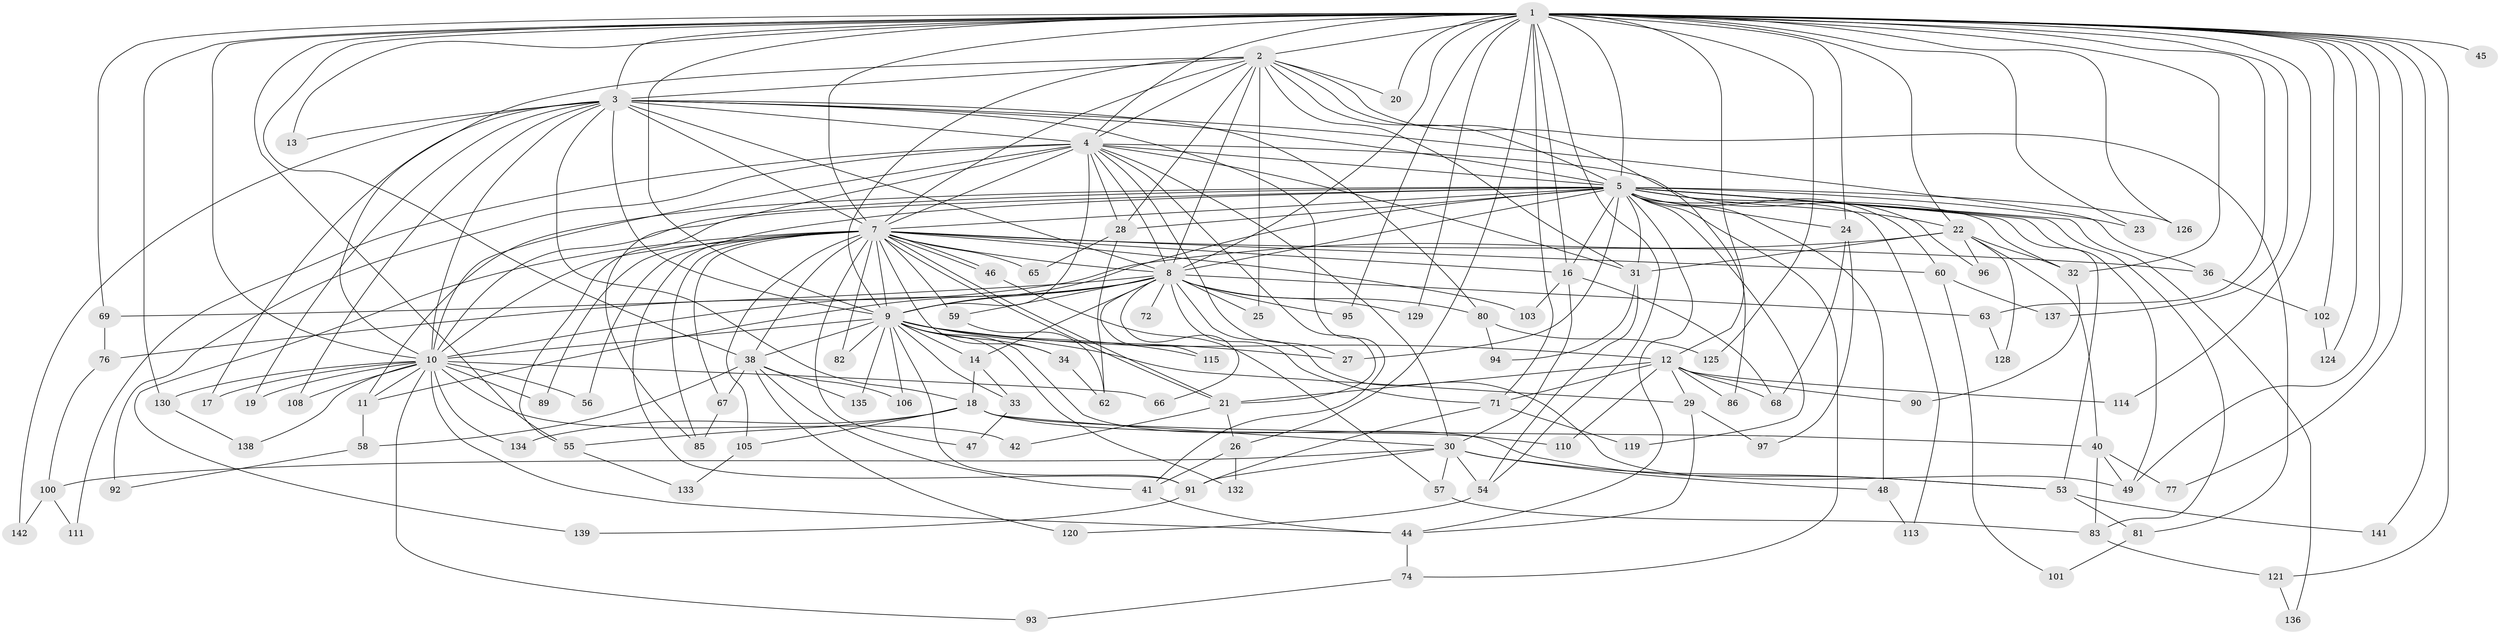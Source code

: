 // original degree distribution, {35: 0.006944444444444444, 16: 0.006944444444444444, 19: 0.006944444444444444, 17: 0.013888888888888888, 30: 0.006944444444444444, 31: 0.006944444444444444, 22: 0.013888888888888888, 23: 0.006944444444444444, 4: 0.1388888888888889, 9: 0.013888888888888888, 2: 0.4861111111111111, 6: 0.013888888888888888, 8: 0.013888888888888888, 5: 0.04861111111111111, 3: 0.2152777777777778}
// Generated by graph-tools (version 1.1) at 2025/41/03/06/25 10:41:36]
// undirected, 109 vertices, 260 edges
graph export_dot {
graph [start="1"]
  node [color=gray90,style=filled];
  1 [super="+6"];
  2 [super="+15"];
  3 [super="+78"];
  4 [super="+88"];
  5 [super="+52"];
  7 [super="+143"];
  8 [super="+37"];
  9 [super="+43"];
  10 [super="+35"];
  11 [super="+84"];
  12 [super="+75"];
  13;
  14;
  16 [super="+107"];
  17;
  18 [super="+116"];
  19;
  20;
  21 [super="+87"];
  22 [super="+39"];
  23;
  24 [super="+140"];
  25;
  26;
  27;
  28 [super="+61"];
  29;
  30 [super="+98"];
  31 [super="+123"];
  32 [super="+64"];
  33;
  34;
  36;
  38 [super="+51"];
  40 [super="+79"];
  41 [super="+99"];
  42;
  44 [super="+104"];
  45;
  46;
  47;
  48;
  49 [super="+50"];
  53 [super="+70"];
  54 [super="+112"];
  55 [super="+73"];
  56;
  57;
  58;
  59;
  60;
  62 [super="+118"];
  63 [super="+127"];
  65;
  66;
  67 [super="+131"];
  68;
  69;
  71 [super="+117"];
  72;
  74;
  76;
  77;
  80;
  81;
  82;
  83 [super="+122"];
  85;
  86;
  89;
  90;
  91 [super="+109"];
  92;
  93;
  94;
  95;
  96;
  97;
  100;
  101;
  102;
  103;
  105;
  106;
  108;
  110;
  111;
  113;
  114;
  115;
  119;
  120;
  121 [super="+144"];
  124;
  125;
  126;
  128;
  129;
  130;
  132;
  133;
  134;
  135;
  136;
  137;
  138;
  139;
  141;
  142;
  1 -- 2 [weight=2];
  1 -- 3 [weight=2];
  1 -- 4 [weight=2];
  1 -- 5 [weight=2];
  1 -- 7 [weight=2];
  1 -- 8 [weight=3];
  1 -- 9 [weight=2];
  1 -- 10 [weight=2];
  1 -- 12 [weight=2];
  1 -- 16;
  1 -- 20;
  1 -- 22;
  1 -- 23;
  1 -- 24;
  1 -- 26;
  1 -- 45 [weight=2];
  1 -- 54;
  1 -- 63 [weight=2];
  1 -- 69;
  1 -- 71;
  1 -- 77;
  1 -- 95;
  1 -- 102;
  1 -- 114;
  1 -- 124;
  1 -- 125;
  1 -- 126;
  1 -- 129;
  1 -- 130;
  1 -- 137;
  1 -- 13;
  1 -- 141;
  1 -- 32;
  1 -- 38;
  1 -- 121 [weight=2];
  1 -- 55;
  1 -- 49;
  2 -- 3;
  2 -- 4;
  2 -- 5;
  2 -- 7;
  2 -- 8;
  2 -- 9;
  2 -- 10 [weight=2];
  2 -- 20;
  2 -- 25;
  2 -- 28;
  2 -- 81;
  2 -- 86;
  2 -- 31;
  3 -- 4;
  3 -- 5;
  3 -- 7 [weight=2];
  3 -- 8;
  3 -- 9;
  3 -- 10;
  3 -- 13;
  3 -- 17;
  3 -- 18;
  3 -- 19;
  3 -- 36;
  3 -- 41;
  3 -- 80;
  3 -- 108;
  3 -- 142;
  4 -- 5;
  4 -- 7;
  4 -- 8;
  4 -- 9;
  4 -- 10;
  4 -- 27;
  4 -- 28;
  4 -- 30;
  4 -- 31;
  4 -- 85;
  4 -- 92;
  4 -- 111;
  4 -- 96;
  4 -- 21;
  5 -- 7;
  5 -- 8;
  5 -- 9;
  5 -- 10 [weight=2];
  5 -- 16;
  5 -- 22;
  5 -- 23;
  5 -- 24;
  5 -- 27;
  5 -- 31;
  5 -- 32;
  5 -- 48;
  5 -- 49;
  5 -- 55;
  5 -- 60;
  5 -- 74;
  5 -- 113;
  5 -- 119;
  5 -- 136;
  5 -- 11;
  5 -- 44;
  5 -- 126;
  5 -- 53;
  5 -- 28;
  5 -- 83;
  5 -- 91;
  7 -- 8;
  7 -- 9;
  7 -- 10;
  7 -- 21;
  7 -- 21;
  7 -- 34;
  7 -- 36;
  7 -- 46;
  7 -- 46;
  7 -- 47;
  7 -- 56;
  7 -- 59;
  7 -- 60;
  7 -- 65;
  7 -- 67 [weight=2];
  7 -- 82;
  7 -- 85;
  7 -- 89;
  7 -- 103;
  7 -- 105;
  7 -- 139;
  7 -- 16;
  7 -- 38;
  8 -- 9;
  8 -- 10;
  8 -- 11;
  8 -- 14;
  8 -- 25;
  8 -- 59;
  8 -- 63;
  8 -- 66;
  8 -- 72 [weight=2];
  8 -- 80;
  8 -- 95;
  8 -- 115;
  8 -- 129;
  8 -- 71;
  8 -- 49;
  8 -- 69;
  9 -- 10;
  9 -- 12;
  9 -- 14;
  9 -- 29;
  9 -- 33;
  9 -- 34;
  9 -- 38;
  9 -- 53;
  9 -- 82;
  9 -- 91;
  9 -- 106;
  9 -- 115;
  9 -- 132;
  9 -- 135;
  9 -- 27;
  10 -- 11;
  10 -- 17;
  10 -- 19;
  10 -- 44;
  10 -- 56;
  10 -- 66;
  10 -- 89;
  10 -- 93;
  10 -- 130;
  10 -- 134;
  10 -- 138;
  10 -- 108;
  10 -- 42;
  11 -- 58;
  12 -- 29;
  12 -- 68;
  12 -- 71;
  12 -- 86;
  12 -- 90;
  12 -- 114;
  12 -- 110;
  12 -- 21;
  14 -- 18;
  14 -- 33;
  16 -- 30;
  16 -- 68;
  16 -- 103;
  18 -- 40;
  18 -- 55;
  18 -- 105;
  18 -- 110;
  18 -- 134;
  18 -- 30;
  21 -- 26;
  21 -- 42;
  22 -- 96;
  22 -- 128;
  22 -- 40;
  22 -- 76;
  22 -- 31;
  22 -- 32;
  24 -- 97;
  24 -- 68;
  26 -- 132;
  26 -- 41;
  28 -- 65;
  28 -- 62;
  29 -- 44;
  29 -- 97;
  30 -- 48;
  30 -- 53;
  30 -- 54;
  30 -- 57;
  30 -- 91;
  30 -- 100;
  31 -- 94;
  31 -- 54;
  32 -- 90;
  33 -- 47;
  34 -- 62;
  36 -- 102;
  38 -- 41;
  38 -- 58;
  38 -- 67;
  38 -- 106;
  38 -- 120;
  38 -- 135;
  40 -- 77;
  40 -- 83;
  40 -- 49;
  41 -- 44;
  44 -- 74;
  46 -- 57;
  48 -- 113;
  53 -- 81;
  53 -- 141;
  54 -- 120;
  55 -- 133;
  57 -- 83;
  58 -- 92;
  59 -- 62;
  60 -- 101;
  60 -- 137;
  63 -- 128;
  67 -- 85;
  69 -- 76;
  71 -- 91;
  71 -- 119;
  74 -- 93;
  76 -- 100;
  80 -- 94;
  80 -- 125;
  81 -- 101;
  83 -- 121;
  91 -- 139;
  100 -- 111;
  100 -- 142;
  102 -- 124;
  105 -- 133;
  121 -- 136;
  130 -- 138;
}

